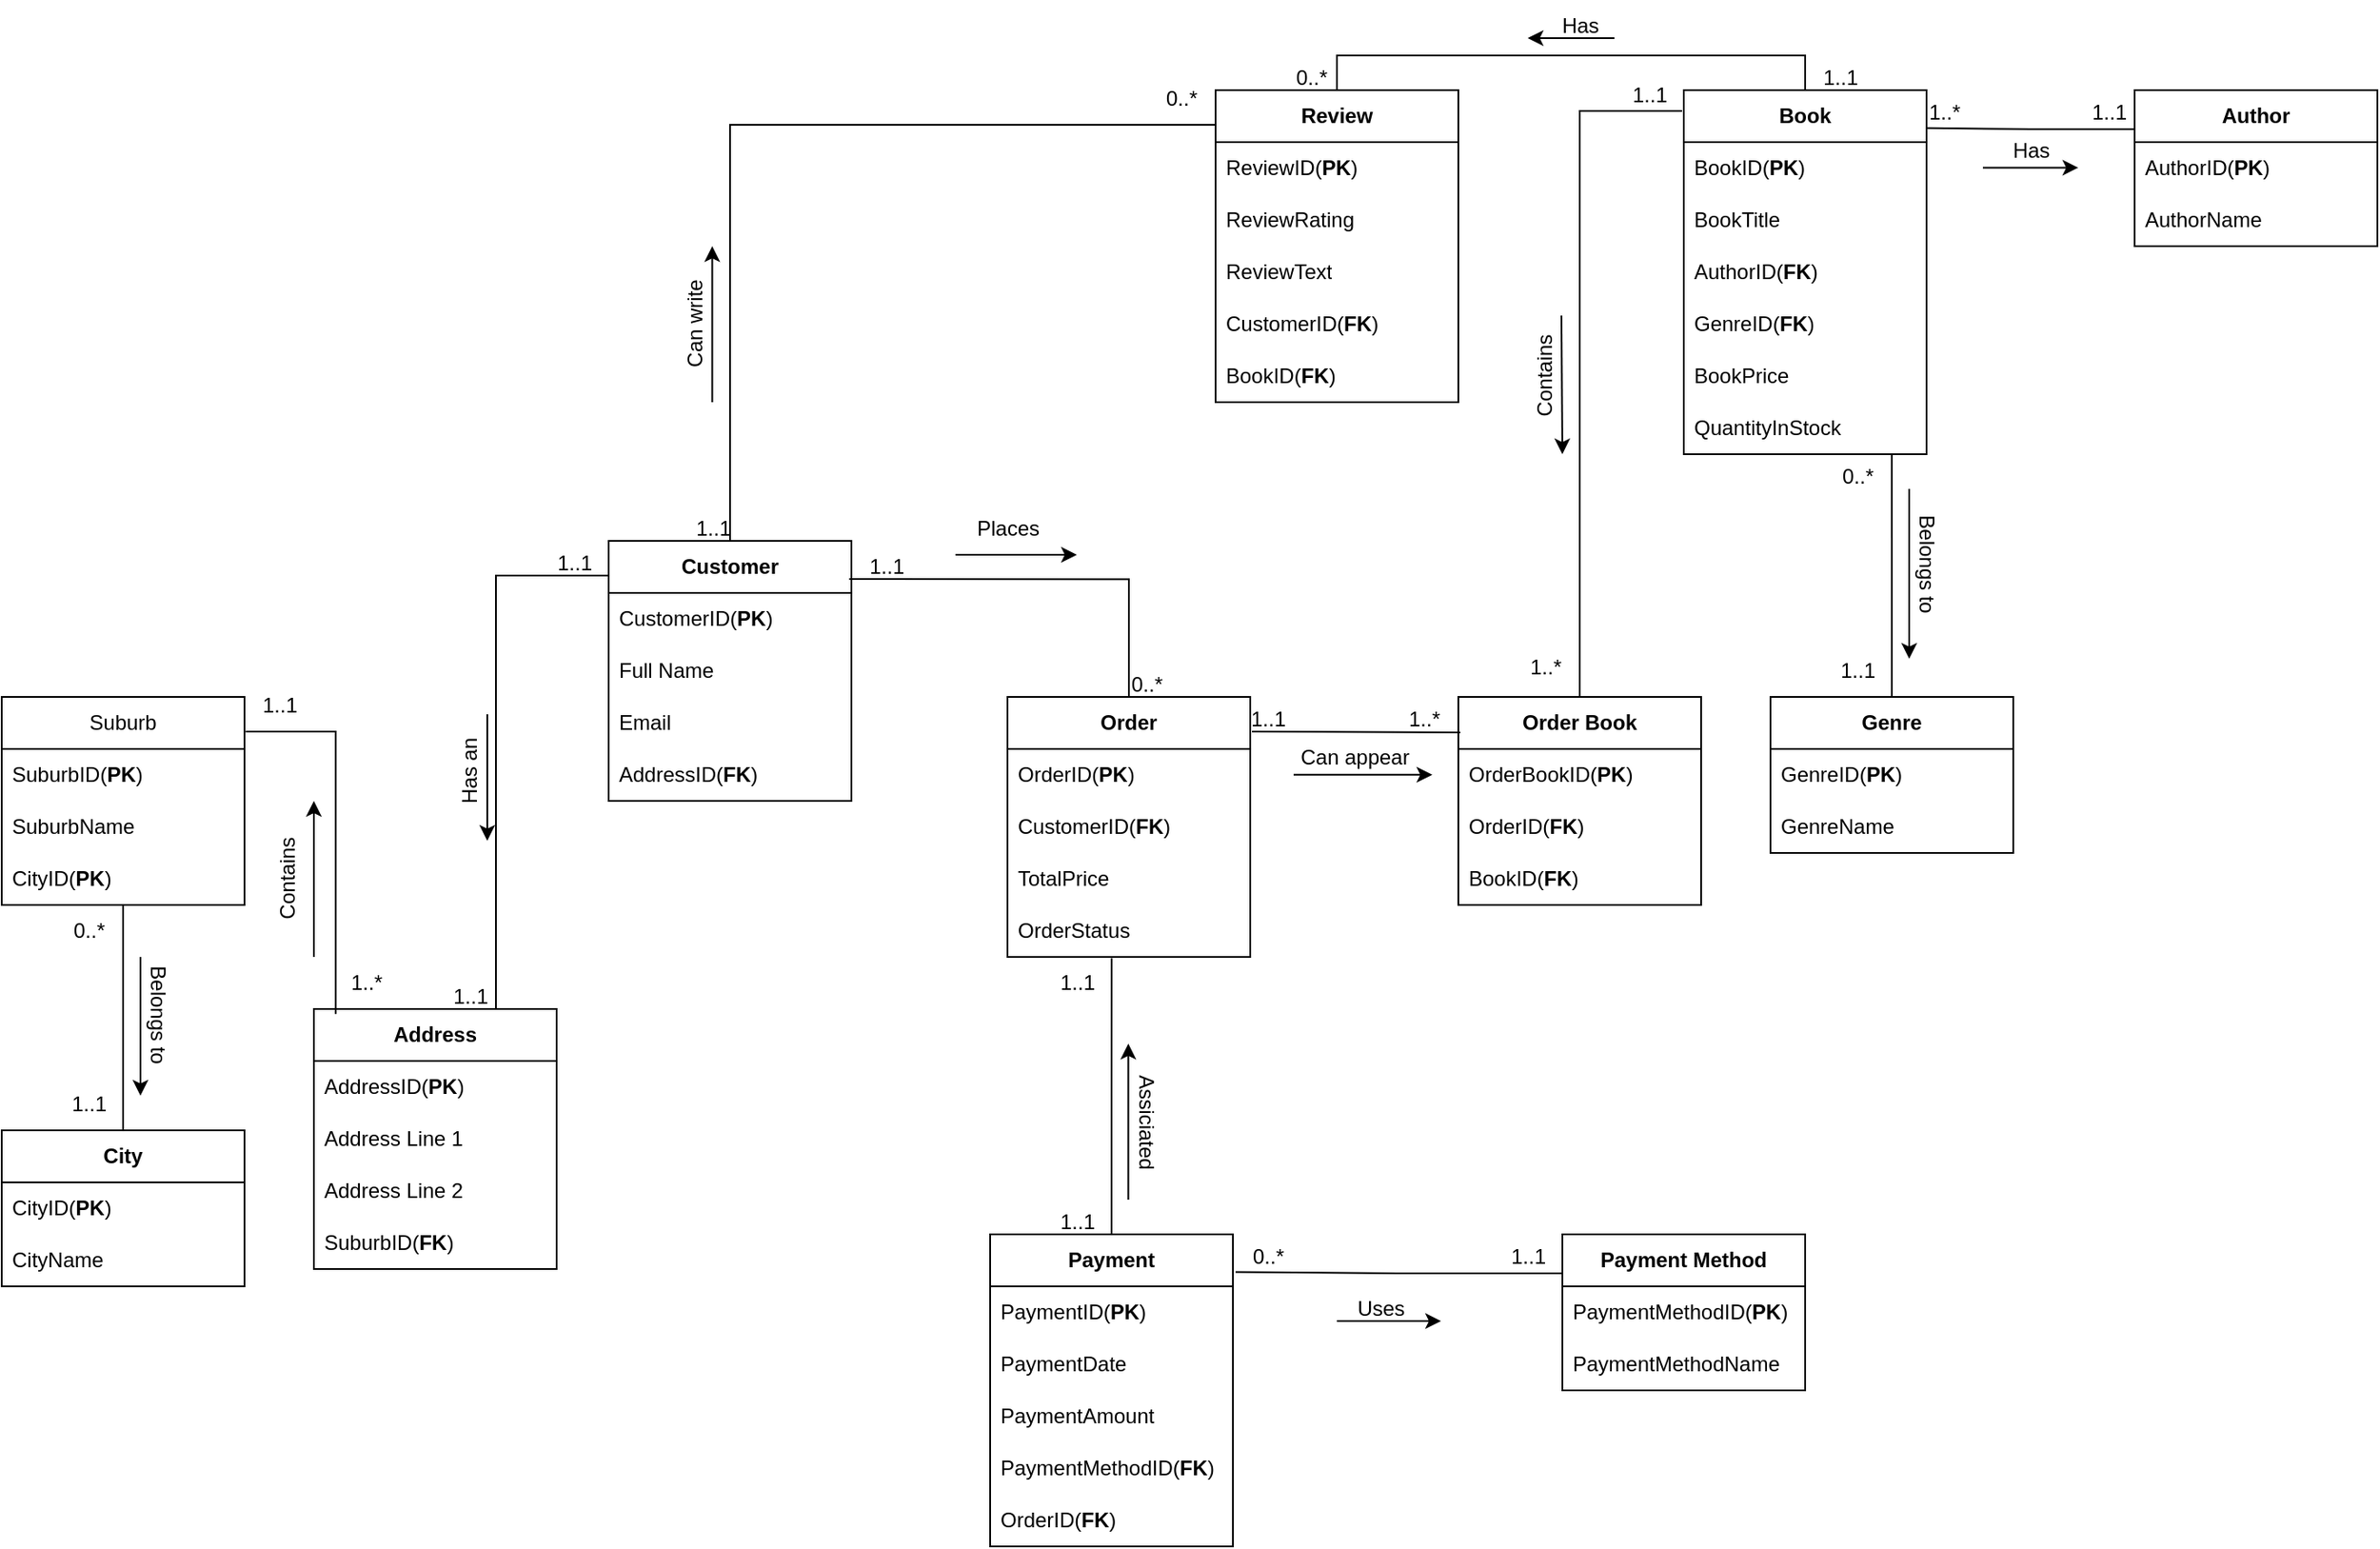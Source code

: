 <mxfile version="28.0.6">
  <diagram name="Page-1" id="GsWMYW5ARXqFeVBUFw3R">
    <mxGraphModel dx="1713" dy="2118" grid="1" gridSize="10" guides="1" tooltips="1" connect="1" arrows="1" fold="1" page="1" pageScale="1" pageWidth="850" pageHeight="1100" math="0" shadow="0">
      <root>
        <mxCell id="0" />
        <mxCell id="1" parent="0" />
        <mxCell id="O76BSKPFtj-TKSeAQ9W2-73" style="edgeStyle=orthogonalEdgeStyle;rounded=0;orthogonalLoop=1;jettySize=auto;html=1;endArrow=none;endFill=0;" edge="1" parent="1" source="O76BSKPFtj-TKSeAQ9W2-1" target="O76BSKPFtj-TKSeAQ9W2-5">
          <mxGeometry relative="1" as="geometry" />
        </mxCell>
        <mxCell id="O76BSKPFtj-TKSeAQ9W2-1" value="Suburb" style="swimlane;fontStyle=0;childLayout=stackLayout;horizontal=1;startSize=30;horizontalStack=0;resizeParent=1;resizeParentMax=0;resizeLast=0;collapsible=1;marginBottom=0;whiteSpace=wrap;html=1;" vertex="1" parent="1">
          <mxGeometry x="60" y="60" width="140" height="120" as="geometry" />
        </mxCell>
        <mxCell id="O76BSKPFtj-TKSeAQ9W2-2" value="SuburbID(&lt;b&gt;PK&lt;/b&gt;)" style="text;strokeColor=none;fillColor=none;align=left;verticalAlign=middle;spacingLeft=4;spacingRight=4;overflow=hidden;points=[[0,0.5],[1,0.5]];portConstraint=eastwest;rotatable=0;whiteSpace=wrap;html=1;" vertex="1" parent="O76BSKPFtj-TKSeAQ9W2-1">
          <mxGeometry y="30" width="140" height="30" as="geometry" />
        </mxCell>
        <mxCell id="O76BSKPFtj-TKSeAQ9W2-3" value="SuburbName&lt;span style=&quot;white-space: pre;&quot;&gt;&#x9;&lt;/span&gt;" style="text;strokeColor=none;fillColor=none;align=left;verticalAlign=middle;spacingLeft=4;spacingRight=4;overflow=hidden;points=[[0,0.5],[1,0.5]];portConstraint=eastwest;rotatable=0;whiteSpace=wrap;html=1;" vertex="1" parent="O76BSKPFtj-TKSeAQ9W2-1">
          <mxGeometry y="60" width="140" height="30" as="geometry" />
        </mxCell>
        <mxCell id="O76BSKPFtj-TKSeAQ9W2-4" value="CityID(&lt;b&gt;PK&lt;/b&gt;)" style="text;strokeColor=none;fillColor=none;align=left;verticalAlign=middle;spacingLeft=4;spacingRight=4;overflow=hidden;points=[[0,0.5],[1,0.5]];portConstraint=eastwest;rotatable=0;whiteSpace=wrap;html=1;movable=0;resizable=0;deletable=0;editable=0;locked=1;connectable=0;" vertex="1" parent="O76BSKPFtj-TKSeAQ9W2-1">
          <mxGeometry y="90" width="140" height="30" as="geometry" />
        </mxCell>
        <mxCell id="O76BSKPFtj-TKSeAQ9W2-5" value="City" style="swimlane;fontStyle=1;childLayout=stackLayout;horizontal=1;startSize=30;horizontalStack=0;resizeParent=1;resizeParentMax=0;resizeLast=0;collapsible=1;marginBottom=0;whiteSpace=wrap;html=1;" vertex="1" parent="1">
          <mxGeometry x="60" y="310" width="140" height="90" as="geometry" />
        </mxCell>
        <mxCell id="O76BSKPFtj-TKSeAQ9W2-6" value="CityID(&lt;b&gt;PK&lt;/b&gt;)" style="text;strokeColor=none;fillColor=none;align=left;verticalAlign=middle;spacingLeft=4;spacingRight=4;overflow=hidden;points=[[0,0.5],[1,0.5]];portConstraint=eastwest;rotatable=0;whiteSpace=wrap;html=1;" vertex="1" parent="O76BSKPFtj-TKSeAQ9W2-5">
          <mxGeometry y="30" width="140" height="30" as="geometry" />
        </mxCell>
        <mxCell id="O76BSKPFtj-TKSeAQ9W2-7" value="CityName" style="text;strokeColor=none;fillColor=none;align=left;verticalAlign=middle;spacingLeft=4;spacingRight=4;overflow=hidden;points=[[0,0.5],[1,0.5]];portConstraint=eastwest;rotatable=0;whiteSpace=wrap;html=1;" vertex="1" parent="O76BSKPFtj-TKSeAQ9W2-5">
          <mxGeometry y="60" width="140" height="30" as="geometry" />
        </mxCell>
        <mxCell id="O76BSKPFtj-TKSeAQ9W2-9" value="Address" style="swimlane;fontStyle=1;childLayout=stackLayout;horizontal=1;startSize=30;horizontalStack=0;resizeParent=0;resizeParentMax=0;resizeLast=0;collapsible=1;marginBottom=0;whiteSpace=wrap;html=1;rotation=0;" vertex="1" parent="1">
          <mxGeometry x="240" y="240" width="140" height="150" as="geometry" />
        </mxCell>
        <mxCell id="O76BSKPFtj-TKSeAQ9W2-10" value="AddressID(&lt;b&gt;PK&lt;/b&gt;)" style="text;strokeColor=none;fillColor=none;align=left;verticalAlign=middle;spacingLeft=4;spacingRight=4;overflow=hidden;points=[[0,0.5],[1,0.5]];portConstraint=eastwest;rotatable=0;whiteSpace=wrap;html=1;" vertex="1" parent="O76BSKPFtj-TKSeAQ9W2-9">
          <mxGeometry y="30" width="140" height="30" as="geometry" />
        </mxCell>
        <mxCell id="O76BSKPFtj-TKSeAQ9W2-11" value="Address Line 1" style="text;strokeColor=none;fillColor=none;align=left;verticalAlign=middle;spacingLeft=4;spacingRight=4;overflow=hidden;points=[[0,0.5],[1,0.5]];portConstraint=eastwest;rotatable=0;whiteSpace=wrap;html=1;" vertex="1" parent="O76BSKPFtj-TKSeAQ9W2-9">
          <mxGeometry y="60" width="140" height="30" as="geometry" />
        </mxCell>
        <mxCell id="O76BSKPFtj-TKSeAQ9W2-12" value="Address Line 2" style="text;strokeColor=none;fillColor=none;align=left;verticalAlign=middle;spacingLeft=4;spacingRight=4;overflow=hidden;points=[[0,0.5],[1,0.5]];portConstraint=eastwest;rotatable=0;whiteSpace=wrap;html=1;" vertex="1" parent="O76BSKPFtj-TKSeAQ9W2-9">
          <mxGeometry y="90" width="140" height="30" as="geometry" />
        </mxCell>
        <mxCell id="O76BSKPFtj-TKSeAQ9W2-52" value="SuburbID(&lt;b&gt;FK&lt;/b&gt;)" style="text;strokeColor=none;fillColor=none;align=left;verticalAlign=middle;spacingLeft=4;spacingRight=4;overflow=hidden;points=[[0,0.5],[1,0.5]];portConstraint=eastwest;rotatable=0;whiteSpace=wrap;html=1;" vertex="1" parent="O76BSKPFtj-TKSeAQ9W2-9">
          <mxGeometry y="120" width="140" height="30" as="geometry" />
        </mxCell>
        <mxCell id="O76BSKPFtj-TKSeAQ9W2-13" value="Customer" style="swimlane;fontStyle=1;childLayout=stackLayout;horizontal=1;startSize=30;horizontalStack=0;resizeParent=0resizeParentMax=0;resizeLast=0;collapsible=1;marginBottom=0;whiteSpace=wrap;html=1;" vertex="1" parent="1">
          <mxGeometry x="410" y="-30" width="140" height="150" as="geometry" />
        </mxCell>
        <mxCell id="O76BSKPFtj-TKSeAQ9W2-14" value="CustomerID(&lt;b&gt;PK&lt;/b&gt;)" style="text;strokeColor=none;fillColor=none;align=left;verticalAlign=middle;spacingLeft=4;spacingRight=4;overflow=hidden;points=[[0,0.5],[1,0.5]];portConstraint=eastwest;rotatable=0;whiteSpace=wrap;html=1;" vertex="1" parent="O76BSKPFtj-TKSeAQ9W2-13">
          <mxGeometry y="30" width="140" height="30" as="geometry" />
        </mxCell>
        <mxCell id="O76BSKPFtj-TKSeAQ9W2-15" value="Full Name" style="text;strokeColor=none;fillColor=none;align=left;verticalAlign=middle;spacingLeft=4;spacingRight=4;overflow=hidden;points=[[0,0.5],[1,0.5]];portConstraint=eastwest;rotatable=0;whiteSpace=wrap;html=1;" vertex="1" parent="O76BSKPFtj-TKSeAQ9W2-13">
          <mxGeometry y="60" width="140" height="30" as="geometry" />
        </mxCell>
        <mxCell id="O76BSKPFtj-TKSeAQ9W2-16" value="Email" style="text;strokeColor=none;fillColor=none;align=left;verticalAlign=middle;spacingLeft=4;spacingRight=4;overflow=hidden;points=[[0,0.5],[1,0.5]];portConstraint=eastwest;rotatable=0;whiteSpace=wrap;html=1;" vertex="1" parent="O76BSKPFtj-TKSeAQ9W2-13">
          <mxGeometry y="90" width="140" height="30" as="geometry" />
        </mxCell>
        <mxCell id="O76BSKPFtj-TKSeAQ9W2-53" value="AddressID(&lt;b&gt;FK&lt;/b&gt;)" style="text;strokeColor=none;fillColor=none;align=left;verticalAlign=middle;spacingLeft=4;spacingRight=4;overflow=hidden;points=[[0,0.5],[1,0.5]];portConstraint=eastwest;rotatable=0;whiteSpace=wrap;html=1;" vertex="1" parent="O76BSKPFtj-TKSeAQ9W2-13">
          <mxGeometry y="120" width="140" height="30" as="geometry" />
        </mxCell>
        <mxCell id="O76BSKPFtj-TKSeAQ9W2-17" value="Order" style="swimlane;fontStyle=1;childLayout=stackLayout;horizontal=1;startSize=30;horizontalStack=0;resizeParent=0;resizeParentMax=0;resizeLast=0;collapsible=1;marginBottom=0;whiteSpace=wrap;html=1;" vertex="1" parent="1">
          <mxGeometry x="640" y="60" width="140" height="150" as="geometry" />
        </mxCell>
        <mxCell id="O76BSKPFtj-TKSeAQ9W2-18" value="OrderID(&lt;b&gt;PK&lt;/b&gt;)" style="text;strokeColor=none;fillColor=none;align=left;verticalAlign=middle;spacingLeft=4;spacingRight=4;overflow=hidden;points=[[0,0.5],[1,0.5]];portConstraint=eastwest;rotatable=0;whiteSpace=wrap;html=1;" vertex="1" parent="O76BSKPFtj-TKSeAQ9W2-17">
          <mxGeometry y="30" width="140" height="30" as="geometry" />
        </mxCell>
        <mxCell id="O76BSKPFtj-TKSeAQ9W2-19" value="CustomerID(&lt;b&gt;FK&lt;/b&gt;)" style="text;strokeColor=none;fillColor=none;align=left;verticalAlign=middle;spacingLeft=4;spacingRight=4;overflow=hidden;points=[[0,0.5],[1,0.5]];portConstraint=eastwest;rotatable=0;whiteSpace=wrap;html=1;" vertex="1" parent="O76BSKPFtj-TKSeAQ9W2-17">
          <mxGeometry y="60" width="140" height="30" as="geometry" />
        </mxCell>
        <mxCell id="O76BSKPFtj-TKSeAQ9W2-20" value="TotalPrice" style="text;strokeColor=none;fillColor=none;align=left;verticalAlign=middle;spacingLeft=4;spacingRight=4;overflow=hidden;points=[[0,0.5],[1,0.5]];portConstraint=eastwest;rotatable=0;whiteSpace=wrap;html=1;" vertex="1" parent="O76BSKPFtj-TKSeAQ9W2-17">
          <mxGeometry y="90" width="140" height="30" as="geometry" />
        </mxCell>
        <mxCell id="O76BSKPFtj-TKSeAQ9W2-54" value="OrderStatus" style="text;strokeColor=none;fillColor=none;align=left;verticalAlign=middle;spacingLeft=4;spacingRight=4;overflow=hidden;points=[[0,0.5],[1,0.5]];portConstraint=eastwest;rotatable=0;whiteSpace=wrap;html=1;" vertex="1" parent="O76BSKPFtj-TKSeAQ9W2-17">
          <mxGeometry y="120" width="140" height="30" as="geometry" />
        </mxCell>
        <mxCell id="O76BSKPFtj-TKSeAQ9W2-21" value="Payment" style="swimlane;fontStyle=1;childLayout=stackLayout;horizontal=1;startSize=30;horizontalStack=0;resizeParent=0;resizeParentMax=0;resizeLast=0;collapsible=1;marginBottom=0;whiteSpace=wrap;html=1;" vertex="1" parent="1">
          <mxGeometry x="630" y="370" width="140" height="180" as="geometry" />
        </mxCell>
        <mxCell id="O76BSKPFtj-TKSeAQ9W2-22" value="PaymentID(&lt;b&gt;PK&lt;/b&gt;)" style="text;strokeColor=none;fillColor=none;align=left;verticalAlign=middle;spacingLeft=4;spacingRight=4;overflow=hidden;points=[[0,0.5],[1,0.5]];portConstraint=eastwest;rotatable=0;whiteSpace=wrap;html=1;" vertex="1" parent="O76BSKPFtj-TKSeAQ9W2-21">
          <mxGeometry y="30" width="140" height="30" as="geometry" />
        </mxCell>
        <mxCell id="O76BSKPFtj-TKSeAQ9W2-23" value="PaymentDate" style="text;strokeColor=none;fillColor=none;align=left;verticalAlign=middle;spacingLeft=4;spacingRight=4;overflow=hidden;points=[[0,0.5],[1,0.5]];portConstraint=eastwest;rotatable=0;whiteSpace=wrap;html=1;" vertex="1" parent="O76BSKPFtj-TKSeAQ9W2-21">
          <mxGeometry y="60" width="140" height="30" as="geometry" />
        </mxCell>
        <mxCell id="O76BSKPFtj-TKSeAQ9W2-24" value="PaymentAmount" style="text;strokeColor=none;fillColor=none;align=left;verticalAlign=middle;spacingLeft=4;spacingRight=4;overflow=hidden;points=[[0,0.5],[1,0.5]];portConstraint=eastwest;rotatable=0;whiteSpace=wrap;html=1;" vertex="1" parent="O76BSKPFtj-TKSeAQ9W2-21">
          <mxGeometry y="90" width="140" height="30" as="geometry" />
        </mxCell>
        <mxCell id="O76BSKPFtj-TKSeAQ9W2-55" value="PaymentMethodID(&lt;b&gt;FK&lt;/b&gt;)" style="text;strokeColor=none;fillColor=none;align=left;verticalAlign=middle;spacingLeft=4;spacingRight=4;overflow=hidden;points=[[0,0.5],[1,0.5]];portConstraint=eastwest;rotatable=0;whiteSpace=wrap;html=1;" vertex="1" parent="O76BSKPFtj-TKSeAQ9W2-21">
          <mxGeometry y="120" width="140" height="30" as="geometry" />
        </mxCell>
        <mxCell id="O76BSKPFtj-TKSeAQ9W2-56" value="OrderID(&lt;b&gt;FK&lt;/b&gt;)" style="text;strokeColor=none;fillColor=none;align=left;verticalAlign=middle;spacingLeft=4;spacingRight=4;overflow=hidden;points=[[0,0.5],[1,0.5]];portConstraint=eastwest;rotatable=0;whiteSpace=wrap;html=1;" vertex="1" parent="O76BSKPFtj-TKSeAQ9W2-21">
          <mxGeometry y="150" width="140" height="30" as="geometry" />
        </mxCell>
        <mxCell id="O76BSKPFtj-TKSeAQ9W2-25" value="Order Book" style="swimlane;fontStyle=1;childLayout=stackLayout;horizontal=1;startSize=30;horizontalStack=0;resizeParent=1;resizeParentMax=0;resizeLast=0;collapsible=1;marginBottom=0;whiteSpace=wrap;html=1;" vertex="1" parent="1">
          <mxGeometry x="900" y="60" width="140" height="120" as="geometry" />
        </mxCell>
        <mxCell id="O76BSKPFtj-TKSeAQ9W2-26" value="OrderBookID(&lt;b&gt;PK&lt;/b&gt;)" style="text;strokeColor=none;fillColor=none;align=left;verticalAlign=middle;spacingLeft=4;spacingRight=4;overflow=hidden;points=[[0,0.5],[1,0.5]];portConstraint=eastwest;rotatable=0;whiteSpace=wrap;html=1;" vertex="1" parent="O76BSKPFtj-TKSeAQ9W2-25">
          <mxGeometry y="30" width="140" height="30" as="geometry" />
        </mxCell>
        <mxCell id="O76BSKPFtj-TKSeAQ9W2-27" value="OrderID(&lt;b&gt;FK&lt;/b&gt;)" style="text;strokeColor=none;fillColor=none;align=left;verticalAlign=middle;spacingLeft=4;spacingRight=4;overflow=hidden;points=[[0,0.5],[1,0.5]];portConstraint=eastwest;rotatable=0;whiteSpace=wrap;html=1;" vertex="1" parent="O76BSKPFtj-TKSeAQ9W2-25">
          <mxGeometry y="60" width="140" height="30" as="geometry" />
        </mxCell>
        <mxCell id="O76BSKPFtj-TKSeAQ9W2-28" value="BookID(&lt;b&gt;FK&lt;/b&gt;)" style="text;strokeColor=none;fillColor=none;align=left;verticalAlign=middle;spacingLeft=4;spacingRight=4;overflow=hidden;points=[[0,0.5],[1,0.5]];portConstraint=eastwest;rotatable=0;whiteSpace=wrap;html=1;" vertex="1" parent="O76BSKPFtj-TKSeAQ9W2-25">
          <mxGeometry y="90" width="140" height="30" as="geometry" />
        </mxCell>
        <mxCell id="O76BSKPFtj-TKSeAQ9W2-29" value="Payment Method" style="swimlane;fontStyle=1;childLayout=stackLayout;horizontal=1;startSize=30;horizontalStack=0;resizeParent=1;resizeParentMax=0;resizeLast=0;collapsible=1;marginBottom=0;whiteSpace=wrap;html=1;" vertex="1" parent="1">
          <mxGeometry x="960" y="370" width="140" height="90" as="geometry" />
        </mxCell>
        <mxCell id="O76BSKPFtj-TKSeAQ9W2-30" value="PaymentMethodID(&lt;b&gt;PK&lt;/b&gt;)" style="text;strokeColor=none;fillColor=none;align=left;verticalAlign=middle;spacingLeft=4;spacingRight=4;overflow=hidden;points=[[0,0.5],[1,0.5]];portConstraint=eastwest;rotatable=0;whiteSpace=wrap;html=1;" vertex="1" parent="O76BSKPFtj-TKSeAQ9W2-29">
          <mxGeometry y="30" width="140" height="30" as="geometry" />
        </mxCell>
        <mxCell id="O76BSKPFtj-TKSeAQ9W2-31" value="PaymentMethodName" style="text;strokeColor=none;fillColor=none;align=left;verticalAlign=middle;spacingLeft=4;spacingRight=4;overflow=hidden;points=[[0,0.5],[1,0.5]];portConstraint=eastwest;rotatable=0;whiteSpace=wrap;html=1;" vertex="1" parent="O76BSKPFtj-TKSeAQ9W2-29">
          <mxGeometry y="60" width="140" height="30" as="geometry" />
        </mxCell>
        <mxCell id="O76BSKPFtj-TKSeAQ9W2-33" value="Review" style="swimlane;fontStyle=1;childLayout=stackLayout;horizontal=1;startSize=30;horizontalStack=0;resizeParent=1;resizeParentMax=0;resizeLast=0;collapsible=1;marginBottom=0;whiteSpace=wrap;html=1;" vertex="1" parent="1">
          <mxGeometry x="760" y="-290" width="140" height="180" as="geometry" />
        </mxCell>
        <mxCell id="O76BSKPFtj-TKSeAQ9W2-34" value="ReviewID(&lt;b&gt;PK&lt;/b&gt;)" style="text;strokeColor=none;fillColor=none;align=left;verticalAlign=middle;spacingLeft=4;spacingRight=4;overflow=hidden;points=[[0,0.5],[1,0.5]];portConstraint=eastwest;rotatable=0;whiteSpace=wrap;html=1;" vertex="1" parent="O76BSKPFtj-TKSeAQ9W2-33">
          <mxGeometry y="30" width="140" height="30" as="geometry" />
        </mxCell>
        <mxCell id="O76BSKPFtj-TKSeAQ9W2-35" value="ReviewRating" style="text;strokeColor=none;fillColor=none;align=left;verticalAlign=middle;spacingLeft=4;spacingRight=4;overflow=hidden;points=[[0,0.5],[1,0.5]];portConstraint=eastwest;rotatable=0;whiteSpace=wrap;html=1;" vertex="1" parent="O76BSKPFtj-TKSeAQ9W2-33">
          <mxGeometry y="60" width="140" height="30" as="geometry" />
        </mxCell>
        <mxCell id="O76BSKPFtj-TKSeAQ9W2-36" value="ReviewText" style="text;strokeColor=none;fillColor=none;align=left;verticalAlign=middle;spacingLeft=4;spacingRight=4;overflow=hidden;points=[[0,0.5],[1,0.5]];portConstraint=eastwest;rotatable=0;whiteSpace=wrap;html=1;" vertex="1" parent="O76BSKPFtj-TKSeAQ9W2-33">
          <mxGeometry y="90" width="140" height="30" as="geometry" />
        </mxCell>
        <mxCell id="O76BSKPFtj-TKSeAQ9W2-60" value="CustomerID(&lt;b&gt;FK&lt;/b&gt;)" style="text;strokeColor=none;fillColor=none;align=left;verticalAlign=middle;spacingLeft=4;spacingRight=4;overflow=hidden;points=[[0,0.5],[1,0.5]];portConstraint=eastwest;rotatable=0;whiteSpace=wrap;html=1;" vertex="1" parent="O76BSKPFtj-TKSeAQ9W2-33">
          <mxGeometry y="120" width="140" height="30" as="geometry" />
        </mxCell>
        <mxCell id="O76BSKPFtj-TKSeAQ9W2-61" value="BookID(&lt;b&gt;FK&lt;/b&gt;)" style="text;strokeColor=none;fillColor=none;align=left;verticalAlign=middle;spacingLeft=4;spacingRight=4;overflow=hidden;points=[[0,0.5],[1,0.5]];portConstraint=eastwest;rotatable=0;whiteSpace=wrap;html=1;" vertex="1" parent="O76BSKPFtj-TKSeAQ9W2-33">
          <mxGeometry y="150" width="140" height="30" as="geometry" />
        </mxCell>
        <mxCell id="O76BSKPFtj-TKSeAQ9W2-37" value="Genre" style="swimlane;fontStyle=1;childLayout=stackLayout;horizontal=1;startSize=30;horizontalStack=0;resizeParent=1;resizeParentMax=0;resizeLast=0;collapsible=1;marginBottom=0;whiteSpace=wrap;html=1;" vertex="1" parent="1">
          <mxGeometry x="1080" y="60" width="140" height="90" as="geometry" />
        </mxCell>
        <mxCell id="O76BSKPFtj-TKSeAQ9W2-38" value="GenreID(&lt;b&gt;PK&lt;/b&gt;)" style="text;strokeColor=none;fillColor=none;align=left;verticalAlign=middle;spacingLeft=4;spacingRight=4;overflow=hidden;points=[[0,0.5],[1,0.5]];portConstraint=eastwest;rotatable=0;whiteSpace=wrap;html=1;" vertex="1" parent="O76BSKPFtj-TKSeAQ9W2-37">
          <mxGeometry y="30" width="140" height="30" as="geometry" />
        </mxCell>
        <mxCell id="O76BSKPFtj-TKSeAQ9W2-39" value="GenreName" style="text;strokeColor=none;fillColor=none;align=left;verticalAlign=middle;spacingLeft=4;spacingRight=4;overflow=hidden;points=[[0,0.5],[1,0.5]];portConstraint=eastwest;rotatable=0;whiteSpace=wrap;html=1;" vertex="1" parent="O76BSKPFtj-TKSeAQ9W2-37">
          <mxGeometry y="60" width="140" height="30" as="geometry" />
        </mxCell>
        <mxCell id="O76BSKPFtj-TKSeAQ9W2-128" style="edgeStyle=orthogonalEdgeStyle;rounded=0;orthogonalLoop=1;jettySize=auto;html=1;exitX=0.5;exitY=0;exitDx=0;exitDy=0;entryX=0.5;entryY=0;entryDx=0;entryDy=0;endArrow=none;endFill=0;" edge="1" parent="1" source="O76BSKPFtj-TKSeAQ9W2-41" target="O76BSKPFtj-TKSeAQ9W2-33">
          <mxGeometry relative="1" as="geometry" />
        </mxCell>
        <mxCell id="O76BSKPFtj-TKSeAQ9W2-41" value="Book" style="swimlane;fontStyle=1;childLayout=stackLayout;horizontal=1;startSize=30;horizontalStack=0;resizeParent=0;resizeParentMax=0;resizeLast=0;collapsible=1;marginBottom=0;whiteSpace=wrap;html=1;" vertex="1" parent="1">
          <mxGeometry x="1030" y="-290" width="140" height="210" as="geometry" />
        </mxCell>
        <mxCell id="O76BSKPFtj-TKSeAQ9W2-42" value="BookID(&lt;b&gt;PK&lt;/b&gt;)" style="text;strokeColor=none;fillColor=none;align=left;verticalAlign=middle;spacingLeft=4;spacingRight=4;overflow=hidden;points=[[0,0.5],[1,0.5]];portConstraint=eastwest;rotatable=0;whiteSpace=wrap;html=1;" vertex="1" parent="O76BSKPFtj-TKSeAQ9W2-41">
          <mxGeometry y="30" width="140" height="30" as="geometry" />
        </mxCell>
        <mxCell id="O76BSKPFtj-TKSeAQ9W2-43" value="BookTitle" style="text;strokeColor=none;fillColor=none;align=left;verticalAlign=middle;spacingLeft=4;spacingRight=4;overflow=hidden;points=[[0,0.5],[1,0.5]];portConstraint=eastwest;rotatable=0;whiteSpace=wrap;html=1;" vertex="1" parent="O76BSKPFtj-TKSeAQ9W2-41">
          <mxGeometry y="60" width="140" height="30" as="geometry" />
        </mxCell>
        <mxCell id="O76BSKPFtj-TKSeAQ9W2-44" value="AuthorID(&lt;b&gt;FK&lt;/b&gt;)" style="text;strokeColor=none;fillColor=none;align=left;verticalAlign=middle;spacingLeft=4;spacingRight=4;overflow=hidden;points=[[0,0.5],[1,0.5]];portConstraint=eastwest;rotatable=0;whiteSpace=wrap;html=1;" vertex="1" parent="O76BSKPFtj-TKSeAQ9W2-41">
          <mxGeometry y="90" width="140" height="30" as="geometry" />
        </mxCell>
        <mxCell id="O76BSKPFtj-TKSeAQ9W2-57" value="GenreID(&lt;b&gt;FK&lt;/b&gt;)" style="text;strokeColor=none;fillColor=none;align=left;verticalAlign=middle;spacingLeft=4;spacingRight=4;overflow=hidden;points=[[0,0.5],[1,0.5]];portConstraint=eastwest;rotatable=0;whiteSpace=wrap;html=1;" vertex="1" parent="O76BSKPFtj-TKSeAQ9W2-41">
          <mxGeometry y="120" width="140" height="30" as="geometry" />
        </mxCell>
        <mxCell id="O76BSKPFtj-TKSeAQ9W2-58" value="BookPrice" style="text;strokeColor=none;fillColor=none;align=left;verticalAlign=middle;spacingLeft=4;spacingRight=4;overflow=hidden;points=[[0,0.5],[1,0.5]];portConstraint=eastwest;rotatable=0;whiteSpace=wrap;html=1;" vertex="1" parent="O76BSKPFtj-TKSeAQ9W2-41">
          <mxGeometry y="150" width="140" height="30" as="geometry" />
        </mxCell>
        <mxCell id="O76BSKPFtj-TKSeAQ9W2-59" value="QuantityInStock" style="text;strokeColor=none;fillColor=none;align=left;verticalAlign=middle;spacingLeft=4;spacingRight=4;overflow=hidden;points=[[0,0.5],[1,0.5]];portConstraint=eastwest;rotatable=0;whiteSpace=wrap;html=1;" vertex="1" parent="O76BSKPFtj-TKSeAQ9W2-41">
          <mxGeometry y="180" width="140" height="30" as="geometry" />
        </mxCell>
        <mxCell id="O76BSKPFtj-TKSeAQ9W2-45" value="Author" style="swimlane;fontStyle=1;childLayout=stackLayout;horizontal=1;startSize=30;horizontalStack=0;resizeParent=1;resizeParentMax=0;resizeLast=0;collapsible=1;marginBottom=0;whiteSpace=wrap;html=1;" vertex="1" parent="1">
          <mxGeometry x="1290" y="-290" width="140" height="90" as="geometry" />
        </mxCell>
        <mxCell id="O76BSKPFtj-TKSeAQ9W2-46" value="AuthorID(&lt;b&gt;PK&lt;/b&gt;)" style="text;strokeColor=none;fillColor=none;align=left;verticalAlign=middle;spacingLeft=4;spacingRight=4;overflow=hidden;points=[[0,0.5],[1,0.5]];portConstraint=eastwest;rotatable=0;whiteSpace=wrap;html=1;" vertex="1" parent="O76BSKPFtj-TKSeAQ9W2-45">
          <mxGeometry y="30" width="140" height="30" as="geometry" />
        </mxCell>
        <mxCell id="O76BSKPFtj-TKSeAQ9W2-47" value="AuthorName" style="text;strokeColor=none;fillColor=none;align=left;verticalAlign=middle;spacingLeft=4;spacingRight=4;overflow=hidden;points=[[0,0.5],[1,0.5]];portConstraint=eastwest;rotatable=0;whiteSpace=wrap;html=1;" vertex="1" parent="O76BSKPFtj-TKSeAQ9W2-45">
          <mxGeometry y="60" width="140" height="30" as="geometry" />
        </mxCell>
        <mxCell id="O76BSKPFtj-TKSeAQ9W2-65" value="0..*" style="text;html=1;align=center;verticalAlign=middle;resizable=0;points=[];autosize=1;strokeColor=none;fillColor=none;" vertex="1" parent="1">
          <mxGeometry x="90" y="180" width="40" height="30" as="geometry" />
        </mxCell>
        <mxCell id="O76BSKPFtj-TKSeAQ9W2-66" value="1..1" style="text;html=1;align=center;verticalAlign=middle;resizable=0;points=[];autosize=1;strokeColor=none;fillColor=none;" vertex="1" parent="1">
          <mxGeometry x="90" y="280" width="40" height="30" as="geometry" />
        </mxCell>
        <mxCell id="O76BSKPFtj-TKSeAQ9W2-74" value="" style="endArrow=classic;html=1;rounded=0;" edge="1" parent="1">
          <mxGeometry width="50" height="50" relative="1" as="geometry">
            <mxPoint x="140" y="210" as="sourcePoint" />
            <mxPoint x="140" y="290" as="targetPoint" />
          </mxGeometry>
        </mxCell>
        <mxCell id="O76BSKPFtj-TKSeAQ9W2-75" value="Belongs to" style="text;html=1;align=center;verticalAlign=middle;resizable=0;points=[];autosize=1;strokeColor=none;fillColor=none;rotation=90;" vertex="1" parent="1">
          <mxGeometry x="110" y="228" width="80" height="30" as="geometry" />
        </mxCell>
        <mxCell id="O76BSKPFtj-TKSeAQ9W2-76" style="edgeStyle=orthogonalEdgeStyle;rounded=0;orthogonalLoop=1;jettySize=auto;html=1;exitX=1.005;exitY=0.167;exitDx=0;exitDy=0;endArrow=none;endFill=0;exitPerimeter=0;entryX=0.09;entryY=0.019;entryDx=0;entryDy=0;entryPerimeter=0;" edge="1" parent="1" source="O76BSKPFtj-TKSeAQ9W2-1" target="O76BSKPFtj-TKSeAQ9W2-9">
          <mxGeometry relative="1" as="geometry" />
        </mxCell>
        <mxCell id="O76BSKPFtj-TKSeAQ9W2-77" value="1..1" style="text;html=1;align=center;verticalAlign=middle;resizable=0;points=[];autosize=1;strokeColor=none;fillColor=none;" vertex="1" parent="1">
          <mxGeometry x="200" y="50" width="40" height="30" as="geometry" />
        </mxCell>
        <mxCell id="O76BSKPFtj-TKSeAQ9W2-78" value="1..*" style="text;html=1;align=center;verticalAlign=middle;resizable=0;points=[];autosize=1;strokeColor=none;fillColor=none;" vertex="1" parent="1">
          <mxGeometry x="250" y="210" width="40" height="30" as="geometry" />
        </mxCell>
        <mxCell id="O76BSKPFtj-TKSeAQ9W2-79" style="edgeStyle=orthogonalEdgeStyle;rounded=0;orthogonalLoop=1;jettySize=auto;html=1;exitX=0.75;exitY=0;exitDx=0;exitDy=0;entryX=0;entryY=0.133;entryDx=0;entryDy=0;entryPerimeter=0;endArrow=none;endFill=0;" edge="1" parent="1" source="O76BSKPFtj-TKSeAQ9W2-9" target="O76BSKPFtj-TKSeAQ9W2-13">
          <mxGeometry relative="1" as="geometry" />
        </mxCell>
        <mxCell id="O76BSKPFtj-TKSeAQ9W2-80" value="" style="endArrow=classic;html=1;rounded=0;" edge="1" parent="1">
          <mxGeometry width="50" height="50" relative="1" as="geometry">
            <mxPoint x="240" y="210" as="sourcePoint" />
            <mxPoint x="240" y="120" as="targetPoint" />
          </mxGeometry>
        </mxCell>
        <mxCell id="O76BSKPFtj-TKSeAQ9W2-82" value="Contains" style="text;html=1;align=center;verticalAlign=middle;resizable=0;points=[];autosize=1;strokeColor=none;fillColor=none;rotation=-90;" vertex="1" parent="1">
          <mxGeometry x="190" y="150" width="70" height="30" as="geometry" />
        </mxCell>
        <mxCell id="O76BSKPFtj-TKSeAQ9W2-83" value="1..1" style="text;html=1;align=center;verticalAlign=middle;resizable=0;points=[];autosize=1;strokeColor=none;fillColor=none;" vertex="1" parent="1">
          <mxGeometry x="370" y="-32" width="40" height="30" as="geometry" />
        </mxCell>
        <mxCell id="O76BSKPFtj-TKSeAQ9W2-84" value="1..1" style="text;html=1;align=center;verticalAlign=middle;resizable=0;points=[];autosize=1;strokeColor=none;fillColor=none;" vertex="1" parent="1">
          <mxGeometry x="310" y="218" width="40" height="30" as="geometry" />
        </mxCell>
        <mxCell id="O76BSKPFtj-TKSeAQ9W2-85" value="" style="endArrow=classic;html=1;rounded=0;" edge="1" parent="1">
          <mxGeometry width="50" height="50" relative="1" as="geometry">
            <mxPoint x="340" y="70" as="sourcePoint" />
            <mxPoint x="340" y="143" as="targetPoint" />
          </mxGeometry>
        </mxCell>
        <mxCell id="O76BSKPFtj-TKSeAQ9W2-86" value="Has an" style="text;html=1;align=center;verticalAlign=middle;resizable=0;points=[];autosize=1;strokeColor=none;fillColor=none;rotation=-90;" vertex="1" parent="1">
          <mxGeometry x="300" y="88" width="60" height="30" as="geometry" />
        </mxCell>
        <mxCell id="O76BSKPFtj-TKSeAQ9W2-90" style="edgeStyle=orthogonalEdgeStyle;rounded=0;orthogonalLoop=1;jettySize=auto;html=1;exitX=0.5;exitY=0;exitDx=0;exitDy=0;entryX=0;entryY=0.111;entryDx=0;entryDy=0;entryPerimeter=0;endArrow=none;endFill=0;" edge="1" parent="1" source="O76BSKPFtj-TKSeAQ9W2-13" target="O76BSKPFtj-TKSeAQ9W2-33">
          <mxGeometry relative="1" as="geometry" />
        </mxCell>
        <mxCell id="O76BSKPFtj-TKSeAQ9W2-91" value="1..1" style="text;html=1;align=center;verticalAlign=middle;resizable=0;points=[];autosize=1;strokeColor=none;fillColor=none;" vertex="1" parent="1">
          <mxGeometry x="450" y="-52" width="40" height="30" as="geometry" />
        </mxCell>
        <mxCell id="O76BSKPFtj-TKSeAQ9W2-92" value="0..*" style="text;html=1;align=center;verticalAlign=middle;resizable=0;points=[];autosize=1;strokeColor=none;fillColor=none;" vertex="1" parent="1">
          <mxGeometry x="720" y="-300" width="40" height="30" as="geometry" />
        </mxCell>
        <mxCell id="O76BSKPFtj-TKSeAQ9W2-94" value="" style="endArrow=classic;html=1;rounded=0;" edge="1" parent="1">
          <mxGeometry width="50" height="50" relative="1" as="geometry">
            <mxPoint x="469.74" y="-110" as="sourcePoint" />
            <mxPoint x="469.74" y="-200" as="targetPoint" />
          </mxGeometry>
        </mxCell>
        <mxCell id="O76BSKPFtj-TKSeAQ9W2-95" value="Can write" style="text;html=1;align=center;verticalAlign=middle;resizable=0;points=[];autosize=1;strokeColor=none;fillColor=none;rotation=-90;" vertex="1" parent="1">
          <mxGeometry x="425" y="-170" width="70" height="30" as="geometry" />
        </mxCell>
        <mxCell id="O76BSKPFtj-TKSeAQ9W2-96" style="edgeStyle=orthogonalEdgeStyle;rounded=0;orthogonalLoop=1;jettySize=auto;html=1;exitX=0.5;exitY=0;exitDx=0;exitDy=0;entryX=0.991;entryY=0.147;entryDx=0;entryDy=0;entryPerimeter=0;endArrow=none;endFill=0;" edge="1" parent="1" source="O76BSKPFtj-TKSeAQ9W2-17" target="O76BSKPFtj-TKSeAQ9W2-13">
          <mxGeometry relative="1" as="geometry" />
        </mxCell>
        <mxCell id="O76BSKPFtj-TKSeAQ9W2-97" value="1..1" style="text;html=1;align=center;verticalAlign=middle;resizable=0;points=[];autosize=1;strokeColor=none;fillColor=none;" vertex="1" parent="1">
          <mxGeometry x="550" y="-30" width="40" height="30" as="geometry" />
        </mxCell>
        <mxCell id="O76BSKPFtj-TKSeAQ9W2-98" value="0..*" style="text;html=1;align=center;verticalAlign=middle;resizable=0;points=[];autosize=1;strokeColor=none;fillColor=none;" vertex="1" parent="1">
          <mxGeometry x="700" y="38" width="40" height="30" as="geometry" />
        </mxCell>
        <mxCell id="O76BSKPFtj-TKSeAQ9W2-99" value="" style="endArrow=classic;html=1;rounded=0;" edge="1" parent="1">
          <mxGeometry width="50" height="50" relative="1" as="geometry">
            <mxPoint x="610" y="-22" as="sourcePoint" />
            <mxPoint x="680" y="-22" as="targetPoint" />
          </mxGeometry>
        </mxCell>
        <mxCell id="O76BSKPFtj-TKSeAQ9W2-100" value="Places" style="text;html=1;align=center;verticalAlign=middle;resizable=0;points=[];autosize=1;strokeColor=none;fillColor=none;" vertex="1" parent="1">
          <mxGeometry x="610" y="-52" width="60" height="30" as="geometry" />
        </mxCell>
        <mxCell id="O76BSKPFtj-TKSeAQ9W2-102" style="edgeStyle=orthogonalEdgeStyle;rounded=0;orthogonalLoop=1;jettySize=auto;html=1;exitX=0.5;exitY=0;exitDx=0;exitDy=0;entryX=0.429;entryY=1.025;entryDx=0;entryDy=0;entryPerimeter=0;endArrow=none;endFill=0;" edge="1" parent="1" source="O76BSKPFtj-TKSeAQ9W2-21" target="O76BSKPFtj-TKSeAQ9W2-54">
          <mxGeometry relative="1" as="geometry" />
        </mxCell>
        <mxCell id="O76BSKPFtj-TKSeAQ9W2-103" value="1..1" style="text;html=1;align=center;verticalAlign=middle;resizable=0;points=[];autosize=1;strokeColor=none;fillColor=none;" vertex="1" parent="1">
          <mxGeometry x="660" y="210" width="40" height="30" as="geometry" />
        </mxCell>
        <mxCell id="O76BSKPFtj-TKSeAQ9W2-104" value="1..1" style="text;html=1;align=center;verticalAlign=middle;resizable=0;points=[];autosize=1;strokeColor=none;fillColor=none;" vertex="1" parent="1">
          <mxGeometry x="660" y="348" width="40" height="30" as="geometry" />
        </mxCell>
        <mxCell id="O76BSKPFtj-TKSeAQ9W2-105" value="" style="endArrow=classic;html=1;rounded=0;" edge="1" parent="1">
          <mxGeometry width="50" height="50" relative="1" as="geometry">
            <mxPoint x="709.69" y="350" as="sourcePoint" />
            <mxPoint x="709.69" y="260" as="targetPoint" />
            <Array as="points">
              <mxPoint x="709.69" y="310" />
            </Array>
          </mxGeometry>
        </mxCell>
        <mxCell id="O76BSKPFtj-TKSeAQ9W2-106" value="Assiciated" style="text;html=1;align=center;verticalAlign=middle;resizable=0;points=[];autosize=1;strokeColor=none;fillColor=none;rotation=90;" vertex="1" parent="1">
          <mxGeometry x="680" y="290" width="80" height="30" as="geometry" />
        </mxCell>
        <mxCell id="O76BSKPFtj-TKSeAQ9W2-109" style="edgeStyle=orthogonalEdgeStyle;rounded=0;orthogonalLoop=1;jettySize=auto;html=1;exitX=0;exitY=0.25;exitDx=0;exitDy=0;entryX=1.011;entryY=0.121;entryDx=0;entryDy=0;entryPerimeter=0;endArrow=none;endFill=0;" edge="1" parent="1" source="O76BSKPFtj-TKSeAQ9W2-29" target="O76BSKPFtj-TKSeAQ9W2-21">
          <mxGeometry relative="1" as="geometry" />
        </mxCell>
        <mxCell id="O76BSKPFtj-TKSeAQ9W2-110" value="0..*" style="text;html=1;align=center;verticalAlign=middle;resizable=0;points=[];autosize=1;strokeColor=none;fillColor=none;" vertex="1" parent="1">
          <mxGeometry x="770" y="368" width="40" height="30" as="geometry" />
        </mxCell>
        <mxCell id="O76BSKPFtj-TKSeAQ9W2-111" value="1..1" style="text;html=1;align=center;verticalAlign=middle;resizable=0;points=[];autosize=1;strokeColor=none;fillColor=none;" vertex="1" parent="1">
          <mxGeometry x="920" y="368" width="40" height="30" as="geometry" />
        </mxCell>
        <mxCell id="O76BSKPFtj-TKSeAQ9W2-112" value="" style="endArrow=classic;html=1;rounded=0;" edge="1" parent="1">
          <mxGeometry width="50" height="50" relative="1" as="geometry">
            <mxPoint x="830" y="420" as="sourcePoint" />
            <mxPoint x="890" y="420" as="targetPoint" />
          </mxGeometry>
        </mxCell>
        <mxCell id="O76BSKPFtj-TKSeAQ9W2-113" value="Uses" style="text;html=1;align=center;verticalAlign=middle;resizable=0;points=[];autosize=1;strokeColor=none;fillColor=none;" vertex="1" parent="1">
          <mxGeometry x="830" y="398" width="50" height="30" as="geometry" />
        </mxCell>
        <mxCell id="O76BSKPFtj-TKSeAQ9W2-117" style="edgeStyle=orthogonalEdgeStyle;rounded=0;orthogonalLoop=1;jettySize=auto;html=1;exitX=0.5;exitY=0;exitDx=0;exitDy=0;entryX=-0.007;entryY=0.057;entryDx=0;entryDy=0;entryPerimeter=0;endArrow=none;endFill=0;" edge="1" parent="1" source="O76BSKPFtj-TKSeAQ9W2-25" target="O76BSKPFtj-TKSeAQ9W2-41">
          <mxGeometry relative="1" as="geometry" />
        </mxCell>
        <mxCell id="O76BSKPFtj-TKSeAQ9W2-119" style="edgeStyle=orthogonalEdgeStyle;rounded=0;orthogonalLoop=1;jettySize=auto;html=1;entryX=0.008;entryY=0.171;entryDx=0;entryDy=0;entryPerimeter=0;endArrow=none;endFill=0;" edge="1" parent="1" target="O76BSKPFtj-TKSeAQ9W2-25">
          <mxGeometry relative="1" as="geometry">
            <mxPoint x="781" y="80" as="sourcePoint" />
          </mxGeometry>
        </mxCell>
        <mxCell id="O76BSKPFtj-TKSeAQ9W2-120" value="1..1" style="text;html=1;align=center;verticalAlign=middle;resizable=0;points=[];autosize=1;strokeColor=none;fillColor=none;" vertex="1" parent="1">
          <mxGeometry x="770" y="58" width="40" height="30" as="geometry" />
        </mxCell>
        <mxCell id="O76BSKPFtj-TKSeAQ9W2-121" value="1..*" style="text;html=1;align=center;verticalAlign=middle;resizable=0;points=[];autosize=1;strokeColor=none;fillColor=none;" vertex="1" parent="1">
          <mxGeometry x="860" y="58" width="40" height="30" as="geometry" />
        </mxCell>
        <mxCell id="O76BSKPFtj-TKSeAQ9W2-122" value="" style="endArrow=classic;html=1;rounded=0;" edge="1" parent="1">
          <mxGeometry width="50" height="50" relative="1" as="geometry">
            <mxPoint x="805" y="104.87" as="sourcePoint" />
            <mxPoint x="885" y="104.87" as="targetPoint" />
          </mxGeometry>
        </mxCell>
        <mxCell id="O76BSKPFtj-TKSeAQ9W2-123" value="Can appear" style="text;html=1;align=center;verticalAlign=middle;resizable=0;points=[];autosize=1;strokeColor=none;fillColor=none;" vertex="1" parent="1">
          <mxGeometry x="795" y="80" width="90" height="30" as="geometry" />
        </mxCell>
        <mxCell id="O76BSKPFtj-TKSeAQ9W2-124" value="1..1" style="text;html=1;align=center;verticalAlign=middle;resizable=0;points=[];autosize=1;strokeColor=none;fillColor=none;" vertex="1" parent="1">
          <mxGeometry x="990" y="-302" width="40" height="30" as="geometry" />
        </mxCell>
        <mxCell id="O76BSKPFtj-TKSeAQ9W2-125" value="1..*" style="text;html=1;align=center;verticalAlign=middle;resizable=0;points=[];autosize=1;strokeColor=none;fillColor=none;" vertex="1" parent="1">
          <mxGeometry x="930" y="28" width="40" height="30" as="geometry" />
        </mxCell>
        <mxCell id="O76BSKPFtj-TKSeAQ9W2-126" value="" style="endArrow=classic;html=1;rounded=0;" edge="1" parent="1">
          <mxGeometry width="50" height="50" relative="1" as="geometry">
            <mxPoint x="959.44" y="-160" as="sourcePoint" />
            <mxPoint x="960" y="-80" as="targetPoint" />
          </mxGeometry>
        </mxCell>
        <mxCell id="O76BSKPFtj-TKSeAQ9W2-127" value="Contains" style="text;html=1;align=center;verticalAlign=middle;resizable=0;points=[];autosize=1;strokeColor=none;fillColor=none;rotation=-90;" vertex="1" parent="1">
          <mxGeometry x="915" y="-140" width="70" height="30" as="geometry" />
        </mxCell>
        <mxCell id="O76BSKPFtj-TKSeAQ9W2-129" value="1..1" style="text;html=1;align=center;verticalAlign=middle;resizable=0;points=[];autosize=1;strokeColor=none;fillColor=none;" vertex="1" parent="1">
          <mxGeometry x="1100" y="-312" width="40" height="30" as="geometry" />
        </mxCell>
        <mxCell id="O76BSKPFtj-TKSeAQ9W2-130" value="0..*" style="text;html=1;align=center;verticalAlign=middle;resizable=0;points=[];autosize=1;strokeColor=none;fillColor=none;" vertex="1" parent="1">
          <mxGeometry x="795" y="-312" width="40" height="30" as="geometry" />
        </mxCell>
        <mxCell id="O76BSKPFtj-TKSeAQ9W2-131" value="" style="endArrow=classic;html=1;rounded=0;" edge="1" parent="1">
          <mxGeometry width="50" height="50" relative="1" as="geometry">
            <mxPoint x="990" y="-320" as="sourcePoint" />
            <mxPoint x="940" y="-320" as="targetPoint" />
          </mxGeometry>
        </mxCell>
        <mxCell id="O76BSKPFtj-TKSeAQ9W2-132" value="Has" style="text;html=1;align=center;verticalAlign=middle;resizable=0;points=[];autosize=1;strokeColor=none;fillColor=none;" vertex="1" parent="1">
          <mxGeometry x="950" y="-342" width="40" height="30" as="geometry" />
        </mxCell>
        <mxCell id="O76BSKPFtj-TKSeAQ9W2-134" style="edgeStyle=orthogonalEdgeStyle;rounded=0;orthogonalLoop=1;jettySize=auto;html=1;exitX=0;exitY=0.25;exitDx=0;exitDy=0;entryX=1.002;entryY=0.104;entryDx=0;entryDy=0;entryPerimeter=0;endArrow=none;endFill=0;" edge="1" parent="1" source="O76BSKPFtj-TKSeAQ9W2-45" target="O76BSKPFtj-TKSeAQ9W2-41">
          <mxGeometry relative="1" as="geometry" />
        </mxCell>
        <mxCell id="O76BSKPFtj-TKSeAQ9W2-135" value="1..*" style="text;html=1;align=center;verticalAlign=middle;resizable=0;points=[];autosize=1;strokeColor=none;fillColor=none;" vertex="1" parent="1">
          <mxGeometry x="1160" y="-292" width="40" height="30" as="geometry" />
        </mxCell>
        <mxCell id="O76BSKPFtj-TKSeAQ9W2-136" value="1..1" style="text;html=1;align=center;verticalAlign=middle;resizable=0;points=[];autosize=1;strokeColor=none;fillColor=none;" vertex="1" parent="1">
          <mxGeometry x="1255" y="-292" width="40" height="30" as="geometry" />
        </mxCell>
        <mxCell id="O76BSKPFtj-TKSeAQ9W2-137" value="" style="endArrow=classic;html=1;rounded=0;" edge="1" parent="1">
          <mxGeometry width="50" height="50" relative="1" as="geometry">
            <mxPoint x="1202.5" y="-245.26" as="sourcePoint" />
            <mxPoint x="1257.5" y="-245.26" as="targetPoint" />
          </mxGeometry>
        </mxCell>
        <mxCell id="O76BSKPFtj-TKSeAQ9W2-138" value="Has" style="text;html=1;align=center;verticalAlign=middle;resizable=0;points=[];autosize=1;strokeColor=none;fillColor=none;" vertex="1" parent="1">
          <mxGeometry x="1210" y="-270" width="40" height="30" as="geometry" />
        </mxCell>
        <mxCell id="O76BSKPFtj-TKSeAQ9W2-139" style="edgeStyle=orthogonalEdgeStyle;rounded=0;orthogonalLoop=1;jettySize=auto;html=1;exitX=0.5;exitY=0;exitDx=0;exitDy=0;entryX=0.857;entryY=1.009;entryDx=0;entryDy=0;entryPerimeter=0;endArrow=none;endFill=0;" edge="1" parent="1" source="O76BSKPFtj-TKSeAQ9W2-37" target="O76BSKPFtj-TKSeAQ9W2-59">
          <mxGeometry relative="1" as="geometry" />
        </mxCell>
        <mxCell id="O76BSKPFtj-TKSeAQ9W2-140" value="0..*" style="text;html=1;align=center;verticalAlign=middle;resizable=0;points=[];autosize=1;strokeColor=none;fillColor=none;" vertex="1" parent="1">
          <mxGeometry x="1110" y="-82" width="40" height="30" as="geometry" />
        </mxCell>
        <mxCell id="O76BSKPFtj-TKSeAQ9W2-141" value="1..1" style="text;html=1;align=center;verticalAlign=middle;resizable=0;points=[];autosize=1;strokeColor=none;fillColor=none;" vertex="1" parent="1">
          <mxGeometry x="1110" y="30" width="40" height="30" as="geometry" />
        </mxCell>
        <mxCell id="O76BSKPFtj-TKSeAQ9W2-142" value="" style="endArrow=classic;html=1;rounded=0;" edge="1" parent="1">
          <mxGeometry width="50" height="50" relative="1" as="geometry">
            <mxPoint x="1160" y="-60" as="sourcePoint" />
            <mxPoint x="1160" y="38" as="targetPoint" />
          </mxGeometry>
        </mxCell>
        <mxCell id="O76BSKPFtj-TKSeAQ9W2-143" value="Belongs to" style="text;html=1;align=center;verticalAlign=middle;resizable=0;points=[];autosize=1;strokeColor=none;fillColor=none;rotation=90;" vertex="1" parent="1">
          <mxGeometry x="1130" y="-32" width="80" height="30" as="geometry" />
        </mxCell>
      </root>
    </mxGraphModel>
  </diagram>
</mxfile>
